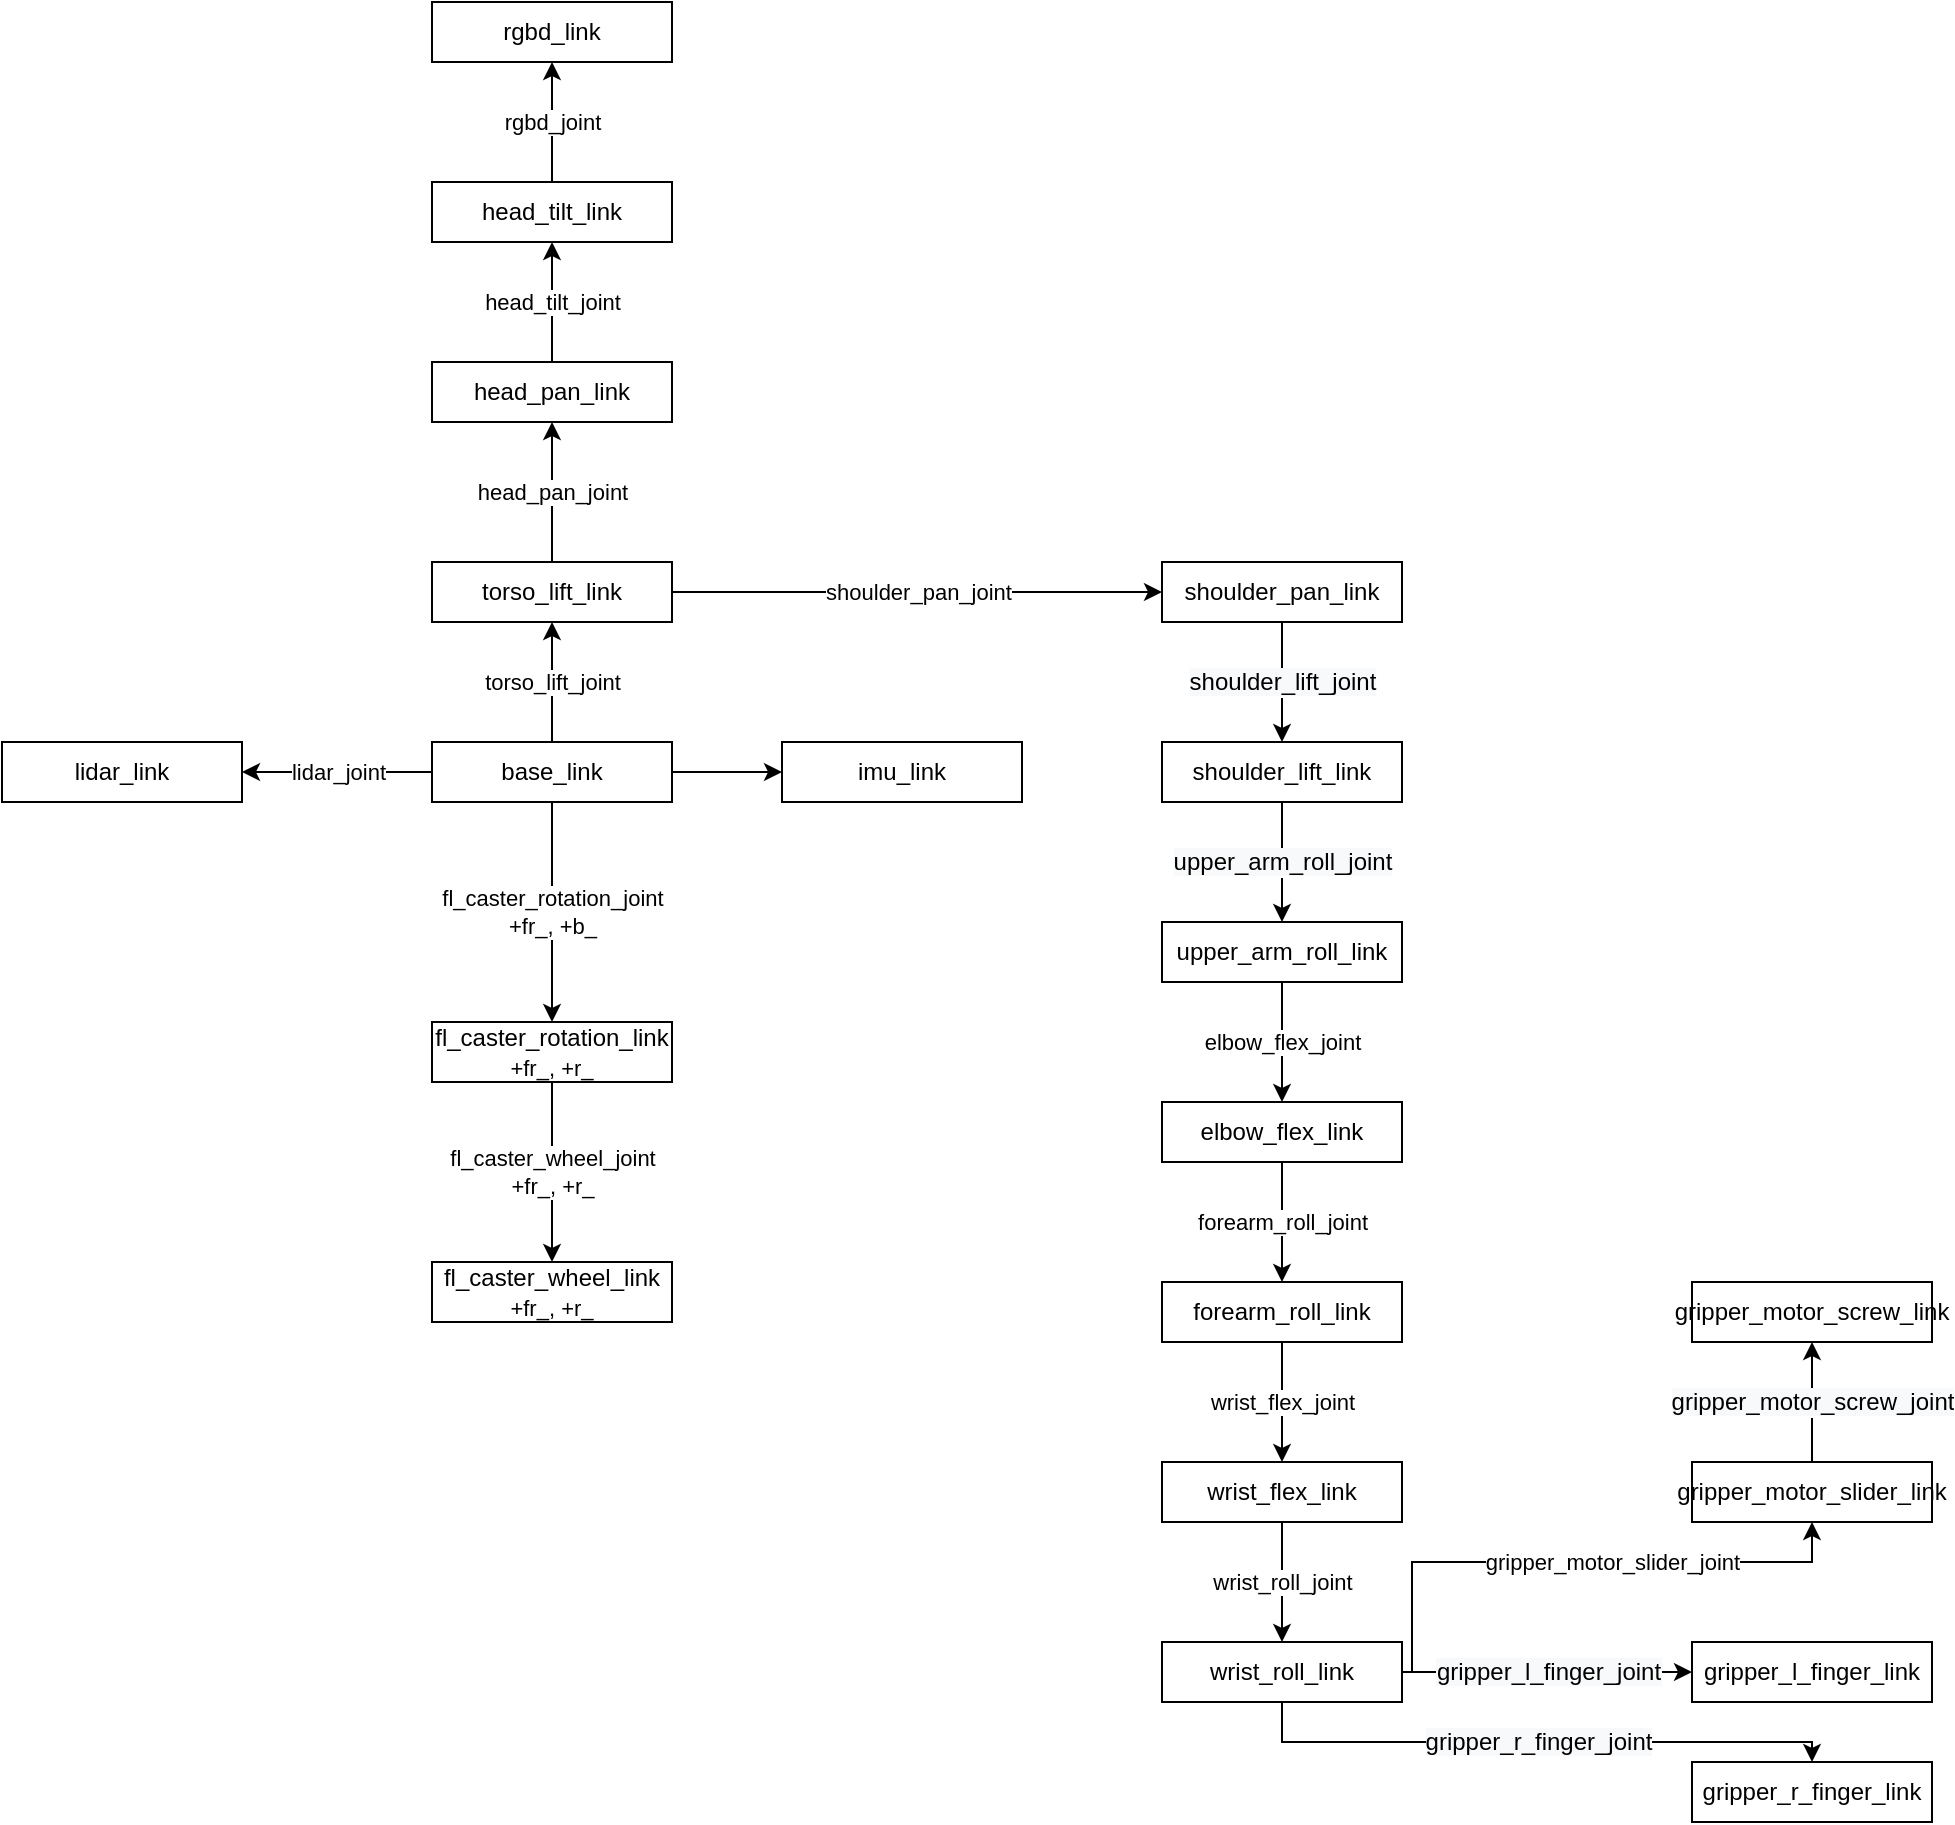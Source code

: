 <mxfile version="14.1.8" type="device"><diagram id="XaCJmowmkIRUuzUl8lDG" name="Page-1"><mxGraphModel dx="1952" dy="2100" grid="1" gridSize="10" guides="1" tooltips="1" connect="1" arrows="1" fold="1" page="1" pageScale="1" pageWidth="850" pageHeight="1100" math="0" shadow="0"><root><mxCell id="0"/><mxCell id="1" parent="0"/><mxCell id="b5R5V3zOFw6U6Ul5AaZz-3" value="fl_caster_rotation_joint&lt;br&gt;+fr_, +b_" style="edgeStyle=orthogonalEdgeStyle;rounded=0;orthogonalLoop=1;jettySize=auto;html=1;" parent="1" source="b5R5V3zOFw6U6Ul5AaZz-1" target="b5R5V3zOFw6U6Ul5AaZz-2" edge="1"><mxGeometry relative="1" as="geometry"/></mxCell><mxCell id="b5R5V3zOFw6U6Ul5AaZz-7" value="torso_lift_joint" style="edgeStyle=orthogonalEdgeStyle;rounded=0;orthogonalLoop=1;jettySize=auto;html=1;" parent="1" source="b5R5V3zOFw6U6Ul5AaZz-1" target="b5R5V3zOFw6U6Ul5AaZz-6" edge="1"><mxGeometry relative="1" as="geometry"/></mxCell><mxCell id="b5R5V3zOFw6U6Ul5AaZz-38" value="lidar_joint" style="edgeStyle=orthogonalEdgeStyle;rounded=0;orthogonalLoop=1;jettySize=auto;html=1;" parent="1" source="b5R5V3zOFw6U6Ul5AaZz-1" target="b5R5V3zOFw6U6Ul5AaZz-36" edge="1"><mxGeometry relative="1" as="geometry"/></mxCell><mxCell id="ZrO3WpdcWpy1RA7iUWEv-2" style="edgeStyle=orthogonalEdgeStyle;rounded=0;orthogonalLoop=1;jettySize=auto;html=1;" edge="1" parent="1" source="b5R5V3zOFw6U6Ul5AaZz-1" target="ZrO3WpdcWpy1RA7iUWEv-1"><mxGeometry relative="1" as="geometry"/></mxCell><mxCell id="b5R5V3zOFw6U6Ul5AaZz-1" value="base_link" style="rounded=0;whiteSpace=wrap;html=1;" parent="1" vertex="1"><mxGeometry x="65" y="350" width="120" height="30" as="geometry"/></mxCell><mxCell id="b5R5V3zOFw6U6Ul5AaZz-5" value="fl_caster_wheel_joint&lt;br&gt;+fr_, +r_" style="edgeStyle=orthogonalEdgeStyle;rounded=0;orthogonalLoop=1;jettySize=auto;html=1;" parent="1" source="b5R5V3zOFw6U6Ul5AaZz-2" target="b5R5V3zOFw6U6Ul5AaZz-4" edge="1"><mxGeometry relative="1" as="geometry"/></mxCell><mxCell id="b5R5V3zOFw6U6Ul5AaZz-2" value="fl_caster_rotation_link&lt;br&gt;&lt;span style=&quot;font-size: 11px ; background-color: rgb(255 , 255 , 255)&quot;&gt;+fr_, +r_&lt;/span&gt;" style="rounded=0;whiteSpace=wrap;html=1;" parent="1" vertex="1"><mxGeometry x="65" y="490" width="120" height="30" as="geometry"/></mxCell><mxCell id="b5R5V3zOFw6U6Ul5AaZz-4" value="fl_caster_wheel_link&lt;br&gt;&lt;span style=&quot;font-size: 11px ; background-color: rgb(255 , 255 , 255)&quot;&gt;+fr_, +r_&lt;/span&gt;" style="rounded=0;whiteSpace=wrap;html=1;" parent="1" vertex="1"><mxGeometry x="65" y="610" width="120" height="30" as="geometry"/></mxCell><mxCell id="b5R5V3zOFw6U6Ul5AaZz-9" value="head_pan_joint" style="edgeStyle=orthogonalEdgeStyle;rounded=0;orthogonalLoop=1;jettySize=auto;html=1;" parent="1" source="b5R5V3zOFw6U6Ul5AaZz-6" target="b5R5V3zOFw6U6Ul5AaZz-8" edge="1"><mxGeometry relative="1" as="geometry"/></mxCell><mxCell id="b5R5V3zOFw6U6Ul5AaZz-13" value="shoulder_pan_joint" style="edgeStyle=orthogonalEdgeStyle;rounded=0;orthogonalLoop=1;jettySize=auto;html=1;" parent="1" source="b5R5V3zOFw6U6Ul5AaZz-6" target="b5R5V3zOFw6U6Ul5AaZz-12" edge="1"><mxGeometry relative="1" as="geometry"/></mxCell><mxCell id="b5R5V3zOFw6U6Ul5AaZz-6" value="torso_lift_link" style="rounded=0;whiteSpace=wrap;html=1;" parent="1" vertex="1"><mxGeometry x="65" y="260" width="120" height="30" as="geometry"/></mxCell><mxCell id="b5R5V3zOFw6U6Ul5AaZz-11" value="head_tilt_joint" style="edgeStyle=orthogonalEdgeStyle;rounded=0;orthogonalLoop=1;jettySize=auto;html=1;" parent="1" source="b5R5V3zOFw6U6Ul5AaZz-8" target="b5R5V3zOFw6U6Ul5AaZz-10" edge="1"><mxGeometry relative="1" as="geometry"/></mxCell><mxCell id="b5R5V3zOFw6U6Ul5AaZz-8" value="head_pan_link" style="rounded=0;whiteSpace=wrap;html=1;" parent="1" vertex="1"><mxGeometry x="65" y="160" width="120" height="30" as="geometry"/></mxCell><mxCell id="b5R5V3zOFw6U6Ul5AaZz-35" value="rgbd_joint" style="edgeStyle=orthogonalEdgeStyle;rounded=0;orthogonalLoop=1;jettySize=auto;html=1;" parent="1" source="b5R5V3zOFw6U6Ul5AaZz-10" target="b5R5V3zOFw6U6Ul5AaZz-34" edge="1"><mxGeometry relative="1" as="geometry"/></mxCell><mxCell id="b5R5V3zOFw6U6Ul5AaZz-10" value="head_tilt_link" style="rounded=0;whiteSpace=wrap;html=1;" parent="1" vertex="1"><mxGeometry x="65" y="70" width="120" height="30" as="geometry"/></mxCell><mxCell id="b5R5V3zOFw6U6Ul5AaZz-15" value="&lt;span style=&quot;font-size: 12px ; background-color: rgb(248 , 249 , 250)&quot;&gt;shoulder_lift_joint&lt;/span&gt;" style="edgeStyle=orthogonalEdgeStyle;rounded=0;orthogonalLoop=1;jettySize=auto;html=1;" parent="1" source="b5R5V3zOFw6U6Ul5AaZz-12" target="b5R5V3zOFw6U6Ul5AaZz-14" edge="1"><mxGeometry relative="1" as="geometry"/></mxCell><mxCell id="b5R5V3zOFw6U6Ul5AaZz-12" value="shoulder_pan_link" style="rounded=0;whiteSpace=wrap;html=1;" parent="1" vertex="1"><mxGeometry x="430" y="260" width="120" height="30" as="geometry"/></mxCell><mxCell id="b5R5V3zOFw6U6Ul5AaZz-17" value="&lt;span style=&quot;font-size: 12px ; background-color: rgb(248 , 249 , 250)&quot;&gt;upper_arm_roll_joint&lt;/span&gt;" style="edgeStyle=orthogonalEdgeStyle;rounded=0;orthogonalLoop=1;jettySize=auto;html=1;" parent="1" source="b5R5V3zOFw6U6Ul5AaZz-14" target="b5R5V3zOFw6U6Ul5AaZz-16" edge="1"><mxGeometry relative="1" as="geometry"/></mxCell><mxCell id="b5R5V3zOFw6U6Ul5AaZz-14" value="shoulder_lift_link" style="rounded=0;whiteSpace=wrap;html=1;" parent="1" vertex="1"><mxGeometry x="430" y="350" width="120" height="30" as="geometry"/></mxCell><mxCell id="b5R5V3zOFw6U6Ul5AaZz-19" value="elbow_flex_joint" style="edgeStyle=orthogonalEdgeStyle;rounded=0;orthogonalLoop=1;jettySize=auto;html=1;" parent="1" source="b5R5V3zOFw6U6Ul5AaZz-16" target="b5R5V3zOFw6U6Ul5AaZz-18" edge="1"><mxGeometry relative="1" as="geometry"/></mxCell><mxCell id="b5R5V3zOFw6U6Ul5AaZz-16" value="upper_arm_roll_link" style="rounded=0;whiteSpace=wrap;html=1;" parent="1" vertex="1"><mxGeometry x="430" y="440" width="120" height="30" as="geometry"/></mxCell><mxCell id="b5R5V3zOFw6U6Ul5AaZz-21" value="forearm_roll_joint" style="edgeStyle=orthogonalEdgeStyle;rounded=0;orthogonalLoop=1;jettySize=auto;html=1;" parent="1" source="b5R5V3zOFw6U6Ul5AaZz-18" target="b5R5V3zOFw6U6Ul5AaZz-20" edge="1"><mxGeometry relative="1" as="geometry"/></mxCell><mxCell id="b5R5V3zOFw6U6Ul5AaZz-18" value="elbow_flex_link" style="rounded=0;whiteSpace=wrap;html=1;" parent="1" vertex="1"><mxGeometry x="430" y="530" width="120" height="30" as="geometry"/></mxCell><mxCell id="b5R5V3zOFw6U6Ul5AaZz-23" value="wrist_flex_joint" style="edgeStyle=orthogonalEdgeStyle;rounded=0;orthogonalLoop=1;jettySize=auto;html=1;" parent="1" source="b5R5V3zOFw6U6Ul5AaZz-20" target="b5R5V3zOFw6U6Ul5AaZz-22" edge="1"><mxGeometry relative="1" as="geometry"/></mxCell><mxCell id="b5R5V3zOFw6U6Ul5AaZz-20" value="forearm_roll_link" style="rounded=0;whiteSpace=wrap;html=1;" parent="1" vertex="1"><mxGeometry x="430" y="620" width="120" height="30" as="geometry"/></mxCell><mxCell id="b5R5V3zOFw6U6Ul5AaZz-25" value="wrist_roll_joint" style="edgeStyle=orthogonalEdgeStyle;rounded=0;orthogonalLoop=1;jettySize=auto;html=1;" parent="1" source="b5R5V3zOFw6U6Ul5AaZz-22" target="b5R5V3zOFw6U6Ul5AaZz-24" edge="1"><mxGeometry relative="1" as="geometry"/></mxCell><mxCell id="b5R5V3zOFw6U6Ul5AaZz-22" value="wrist_flex_link" style="rounded=0;whiteSpace=wrap;html=1;" parent="1" vertex="1"><mxGeometry x="430" y="710" width="120" height="30" as="geometry"/></mxCell><mxCell id="b5R5V3zOFw6U6Ul5AaZz-27" value="&lt;span style=&quot;font-size: 12px ; background-color: rgb(248 , 249 , 250)&quot;&gt;gripper_l_finger_joint&lt;/span&gt;" style="edgeStyle=orthogonalEdgeStyle;rounded=0;orthogonalLoop=1;jettySize=auto;html=1;" parent="1" source="b5R5V3zOFw6U6Ul5AaZz-24" target="b5R5V3zOFw6U6Ul5AaZz-26" edge="1"><mxGeometry relative="1" as="geometry"/></mxCell><mxCell id="b5R5V3zOFw6U6Ul5AaZz-29" value="gripper_motor_slider_joint" style="edgeStyle=orthogonalEdgeStyle;rounded=0;orthogonalLoop=1;jettySize=auto;html=1;" parent="1" source="b5R5V3zOFw6U6Ul5AaZz-24" target="b5R5V3zOFw6U6Ul5AaZz-28" edge="1"><mxGeometry x="0.143" relative="1" as="geometry"><Array as="points"><mxPoint x="555" y="815"/><mxPoint x="555" y="760"/><mxPoint x="755" y="760"/></Array><mxPoint as="offset"/></mxGeometry></mxCell><mxCell id="b5R5V3zOFw6U6Ul5AaZz-31" value="&lt;span style=&quot;font-size: 12px ; background-color: rgb(248 , 249 , 250)&quot;&gt;gripper_r_finger_joint&lt;/span&gt;" style="edgeStyle=orthogonalEdgeStyle;rounded=0;orthogonalLoop=1;jettySize=auto;html=1;" parent="1" source="b5R5V3zOFw6U6Ul5AaZz-24" target="b5R5V3zOFw6U6Ul5AaZz-30" edge="1"><mxGeometry relative="1" as="geometry"><Array as="points"><mxPoint x="490" y="850"/><mxPoint x="755" y="850"/></Array></mxGeometry></mxCell><mxCell id="b5R5V3zOFw6U6Ul5AaZz-24" value="wrist_roll_link" style="rounded=0;whiteSpace=wrap;html=1;" parent="1" vertex="1"><mxGeometry x="430" y="800" width="120" height="30" as="geometry"/></mxCell><mxCell id="b5R5V3zOFw6U6Ul5AaZz-26" value="gripper_l_finger_link" style="rounded=0;whiteSpace=wrap;html=1;" parent="1" vertex="1"><mxGeometry x="695" y="800" width="120" height="30" as="geometry"/></mxCell><mxCell id="b5R5V3zOFw6U6Ul5AaZz-33" value="&lt;span style=&quot;font-size: 12px ; background-color: rgb(248 , 249 , 250)&quot;&gt;gripper_motor_screw_joint&lt;/span&gt;" style="edgeStyle=orthogonalEdgeStyle;rounded=0;orthogonalLoop=1;jettySize=auto;html=1;" parent="1" source="b5R5V3zOFw6U6Ul5AaZz-28" target="b5R5V3zOFw6U6Ul5AaZz-32" edge="1"><mxGeometry relative="1" as="geometry"/></mxCell><mxCell id="b5R5V3zOFw6U6Ul5AaZz-28" value="gripper_motor_slider_link" style="rounded=0;whiteSpace=wrap;html=1;" parent="1" vertex="1"><mxGeometry x="695" y="710" width="120" height="30" as="geometry"/></mxCell><mxCell id="b5R5V3zOFw6U6Ul5AaZz-30" value="gripper_r_finger_link" style="rounded=0;whiteSpace=wrap;html=1;" parent="1" vertex="1"><mxGeometry x="695" y="860" width="120" height="30" as="geometry"/></mxCell><mxCell id="b5R5V3zOFw6U6Ul5AaZz-32" value="gripper_motor_screw_link" style="rounded=0;whiteSpace=wrap;html=1;" parent="1" vertex="1"><mxGeometry x="695" y="620" width="120" height="30" as="geometry"/></mxCell><mxCell id="b5R5V3zOFw6U6Ul5AaZz-34" value="rgbd_link" style="rounded=0;whiteSpace=wrap;html=1;" parent="1" vertex="1"><mxGeometry x="65" y="-20" width="120" height="30" as="geometry"/></mxCell><mxCell id="b5R5V3zOFw6U6Ul5AaZz-36" value="lidar_link" style="rounded=0;whiteSpace=wrap;html=1;" parent="1" vertex="1"><mxGeometry x="-150" y="350" width="120" height="30" as="geometry"/></mxCell><mxCell id="ZrO3WpdcWpy1RA7iUWEv-1" value="imu_link" style="rounded=0;whiteSpace=wrap;html=1;" vertex="1" parent="1"><mxGeometry x="240" y="350" width="120" height="30" as="geometry"/></mxCell></root></mxGraphModel></diagram></mxfile>